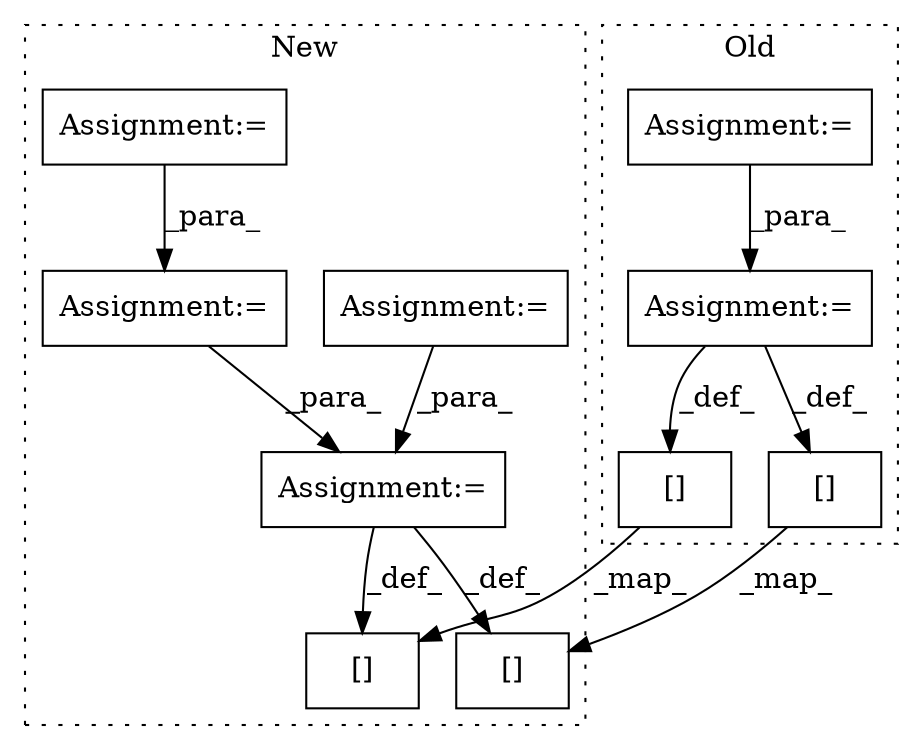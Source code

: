 digraph G {
subgraph cluster0 {
1 [label="[]" a="2" s="8521,8570" l="16,1" shape="box"];
4 [label="Assignment:=" a="7" s="8484" l="1" shape="box"];
5 [label="[]" a="2" s="9599,9612" l="12,1" shape="box"];
10 [label="Assignment:=" a="7" s="8077" l="1" shape="box"];
label = "Old";
style="dotted";
}
subgraph cluster1 {
2 [label="[]" a="2" s="8647,8696" l="16,1" shape="box"];
3 [label="Assignment:=" a="7" s="8333" l="1" shape="box"];
6 [label="[]" a="2" s="9725,9738" l="12,1" shape="box"];
7 [label="Assignment:=" a="7" s="8441" l="1" shape="box"];
8 [label="Assignment:=" a="7" s="8593" l="43" shape="box"];
9 [label="Assignment:=" a="7" s="8154" l="1" shape="box"];
label = "New";
style="dotted";
}
1 -> 2 [label="_map_"];
3 -> 7 [label="_para_"];
4 -> 1 [label="_def_"];
4 -> 5 [label="_def_"];
5 -> 6 [label="_map_"];
7 -> 2 [label="_def_"];
7 -> 6 [label="_def_"];
8 -> 7 [label="_para_"];
9 -> 3 [label="_para_"];
10 -> 4 [label="_para_"];
}